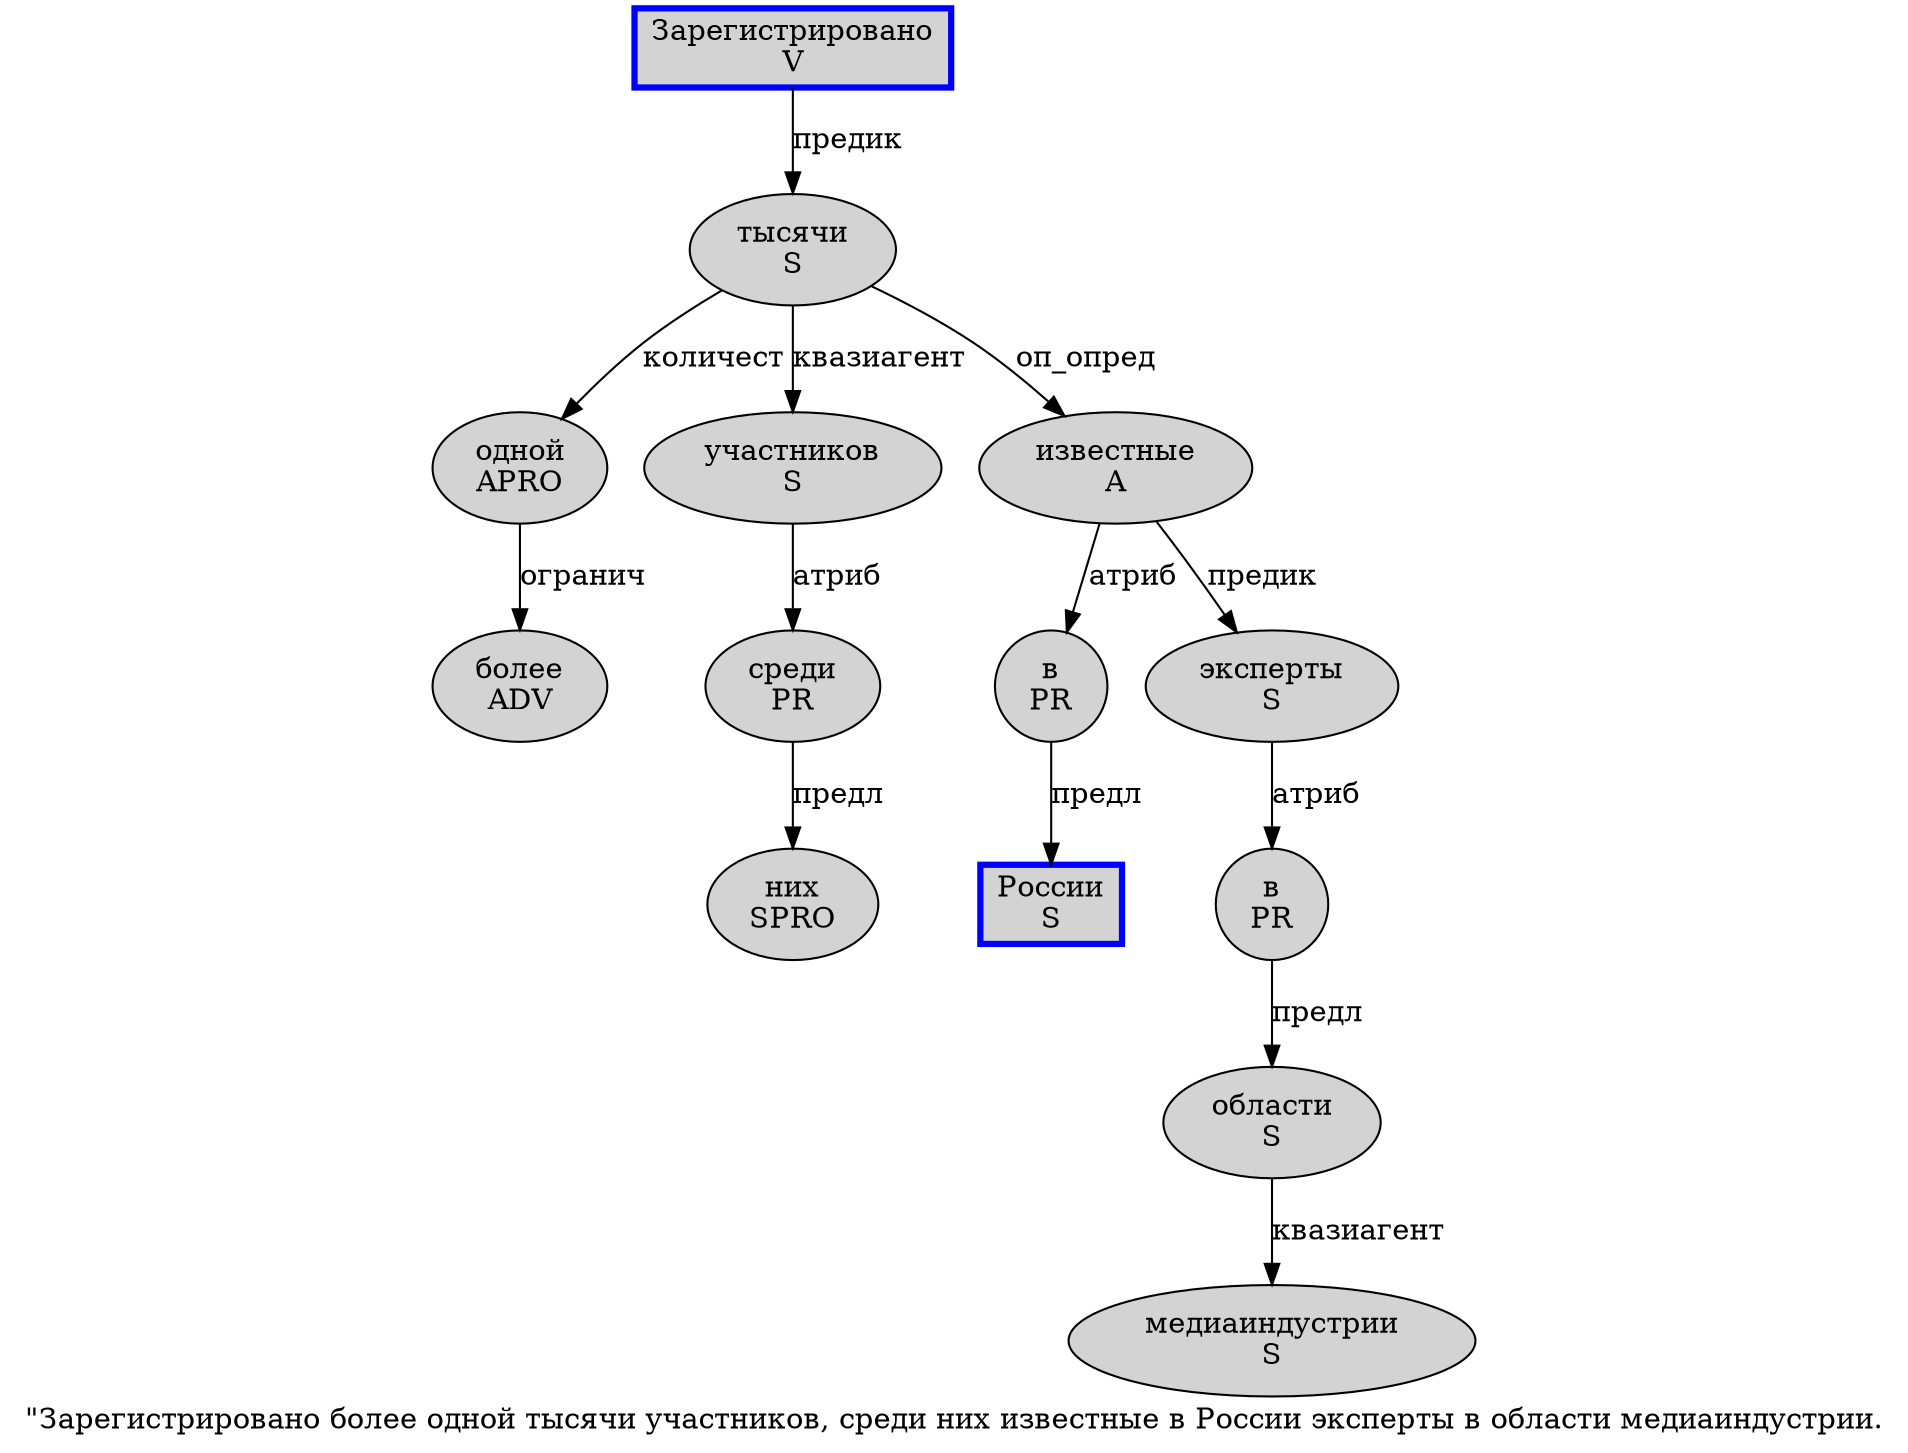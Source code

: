 digraph SENTENCE_322 {
	graph [label="\"Зарегистрировано более одной тысячи участников, среди них известные в России эксперты в области медиаиндустрии."]
	node [style=filled]
		1 [label="Зарегистрировано
V" color=blue fillcolor=lightgray penwidth=3 shape=box]
		2 [label="более
ADV" color="" fillcolor=lightgray penwidth=1 shape=ellipse]
		3 [label="одной
APRO" color="" fillcolor=lightgray penwidth=1 shape=ellipse]
		4 [label="тысячи
S" color="" fillcolor=lightgray penwidth=1 shape=ellipse]
		5 [label="участников
S" color="" fillcolor=lightgray penwidth=1 shape=ellipse]
		7 [label="среди
PR" color="" fillcolor=lightgray penwidth=1 shape=ellipse]
		8 [label="них
SPRO" color="" fillcolor=lightgray penwidth=1 shape=ellipse]
		9 [label="известные
A" color="" fillcolor=lightgray penwidth=1 shape=ellipse]
		10 [label="в
PR" color="" fillcolor=lightgray penwidth=1 shape=ellipse]
		11 [label="России
S" color=blue fillcolor=lightgray penwidth=3 shape=box]
		12 [label="эксперты
S" color="" fillcolor=lightgray penwidth=1 shape=ellipse]
		13 [label="в
PR" color="" fillcolor=lightgray penwidth=1 shape=ellipse]
		14 [label="области
S" color="" fillcolor=lightgray penwidth=1 shape=ellipse]
		15 [label="медиаиндустрии
S" color="" fillcolor=lightgray penwidth=1 shape=ellipse]
			4 -> 3 [label="количест"]
			4 -> 5 [label="квазиагент"]
			4 -> 9 [label="оп_опред"]
			13 -> 14 [label="предл"]
			9 -> 10 [label="атриб"]
			9 -> 12 [label="предик"]
			14 -> 15 [label="квазиагент"]
			5 -> 7 [label="атриб"]
			12 -> 13 [label="атриб"]
			3 -> 2 [label="огранич"]
			7 -> 8 [label="предл"]
			10 -> 11 [label="предл"]
			1 -> 4 [label="предик"]
}